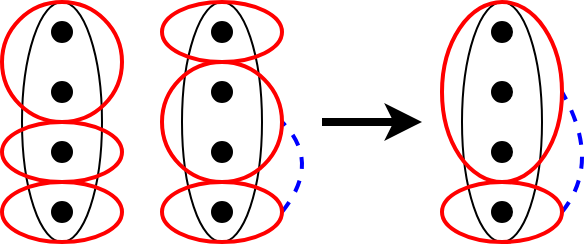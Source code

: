 <mxfile version="26.1.1">
  <diagram name="Page-1" id="sXsMLt0qcEXCTc8aiTOw">
    <mxGraphModel dx="478" dy="280" grid="1" gridSize="10" guides="1" tooltips="1" connect="1" arrows="1" fold="1" page="1" pageScale="1" pageWidth="160" pageHeight="120" math="0" shadow="0">
      <root>
        <mxCell id="0" />
        <mxCell id="1" parent="0" />
        <mxCell id="d0wotKpeYn9yXLSfD2W0-111" value="" style="endArrow=none;dashed=1;html=1;rounded=0;curved=1;strokeColor=#0000FF;strokeWidth=2;exitX=1;exitY=0.5;exitDx=0;exitDy=0;entryX=1;entryY=0.5;entryDx=0;entryDy=0;" parent="1" source="d0wotKpeYn9yXLSfD2W0-89" target="d0wotKpeYn9yXLSfD2W0-82" edge="1">
          <mxGeometry width="50" height="50" relative="1" as="geometry">
            <mxPoint x="300" y="230" as="sourcePoint" />
            <mxPoint x="310" y="170" as="targetPoint" />
            <Array as="points">
              <mxPoint x="310" y="200" />
            </Array>
          </mxGeometry>
        </mxCell>
        <mxCell id="d0wotKpeYn9yXLSfD2W0-110" value="" style="endArrow=none;dashed=1;html=1;rounded=0;exitX=1;exitY=0.5;exitDx=0;exitDy=0;curved=1;strokeColor=#0000FF;strokeWidth=2;entryX=1;entryY=0.5;entryDx=0;entryDy=0;" parent="1" source="d0wotKpeYn9yXLSfD2W0-79" target="d0wotKpeYn9yXLSfD2W0-72" edge="1">
          <mxGeometry width="50" height="50" relative="1" as="geometry">
            <mxPoint x="19" y="366" as="sourcePoint" />
            <mxPoint x="170" y="180" as="targetPoint" />
            <Array as="points">
              <mxPoint x="170" y="200" />
            </Array>
          </mxGeometry>
        </mxCell>
        <mxCell id="aHmNZoBCBX8NUYG2pkiG-3" value="" style="group" vertex="1" connectable="0" parent="1">
          <mxGeometry x="240" y="120" width="40" height="120" as="geometry" />
        </mxCell>
        <mxCell id="d0wotKpeYn9yXLSfD2W0-84" value="" style="ellipse;whiteSpace=wrap;html=1;fillColor=none;strokeWidth=1;" parent="aHmNZoBCBX8NUYG2pkiG-3" vertex="1">
          <mxGeometry width="40" height="120" as="geometry" />
        </mxCell>
        <mxCell id="d0wotKpeYn9yXLSfD2W0-85" value="" style="ellipse;whiteSpace=wrap;html=1;fillColor=#000000;strokeColor=default;align=center;verticalAlign=middle;fontFamily=Helvetica;fontSize=12;fontColor=default;" parent="aHmNZoBCBX8NUYG2pkiG-3" vertex="1">
          <mxGeometry x="15" y="70" width="10" height="10" as="geometry" />
        </mxCell>
        <mxCell id="d0wotKpeYn9yXLSfD2W0-86" value="" style="ellipse;whiteSpace=wrap;html=1;fillColor=#000000;strokeColor=default;align=center;verticalAlign=middle;fontFamily=Helvetica;fontSize=12;fontColor=default;" parent="aHmNZoBCBX8NUYG2pkiG-3" vertex="1">
          <mxGeometry x="15" y="100" width="10" height="10" as="geometry" />
        </mxCell>
        <mxCell id="d0wotKpeYn9yXLSfD2W0-87" value="" style="ellipse;whiteSpace=wrap;html=1;fillColor=#000000;strokeColor=default;align=center;verticalAlign=middle;fontFamily=Helvetica;fontSize=12;fontColor=default;" parent="aHmNZoBCBX8NUYG2pkiG-3" vertex="1">
          <mxGeometry x="15" y="10" width="10" height="10" as="geometry" />
        </mxCell>
        <mxCell id="d0wotKpeYn9yXLSfD2W0-88" value="" style="ellipse;whiteSpace=wrap;html=1;fillColor=#000000;strokeColor=default;align=center;verticalAlign=middle;fontFamily=Helvetica;fontSize=12;fontColor=default;" parent="aHmNZoBCBX8NUYG2pkiG-3" vertex="1">
          <mxGeometry x="15" y="40" width="10" height="10" as="geometry" />
        </mxCell>
        <mxCell id="aHmNZoBCBX8NUYG2pkiG-1" value="" style="group" vertex="1" connectable="0" parent="1">
          <mxGeometry x="100" y="120" width="40" height="120" as="geometry" />
        </mxCell>
        <mxCell id="d0wotKpeYn9yXLSfD2W0-74" value="" style="ellipse;whiteSpace=wrap;html=1;fillColor=none;strokeWidth=1;" parent="aHmNZoBCBX8NUYG2pkiG-1" vertex="1">
          <mxGeometry width="40" height="120" as="geometry" />
        </mxCell>
        <mxCell id="d0wotKpeYn9yXLSfD2W0-75" value="" style="ellipse;whiteSpace=wrap;html=1;fillColor=#000000;strokeColor=default;align=center;verticalAlign=middle;fontFamily=Helvetica;fontSize=12;fontColor=default;" parent="aHmNZoBCBX8NUYG2pkiG-1" vertex="1">
          <mxGeometry x="15" y="70" width="10" height="10" as="geometry" />
        </mxCell>
        <mxCell id="d0wotKpeYn9yXLSfD2W0-76" value="" style="ellipse;whiteSpace=wrap;html=1;fillColor=#000000;strokeColor=default;align=center;verticalAlign=middle;fontFamily=Helvetica;fontSize=12;fontColor=default;" parent="aHmNZoBCBX8NUYG2pkiG-1" vertex="1">
          <mxGeometry x="15" y="100" width="10" height="10" as="geometry" />
        </mxCell>
        <mxCell id="d0wotKpeYn9yXLSfD2W0-77" value="" style="ellipse;whiteSpace=wrap;html=1;fillColor=#000000;strokeColor=default;align=center;verticalAlign=middle;fontFamily=Helvetica;fontSize=12;fontColor=default;" parent="aHmNZoBCBX8NUYG2pkiG-1" vertex="1">
          <mxGeometry x="15" y="10" width="10" height="10" as="geometry" />
        </mxCell>
        <mxCell id="d0wotKpeYn9yXLSfD2W0-78" value="" style="ellipse;whiteSpace=wrap;html=1;fillColor=#000000;strokeColor=default;align=center;verticalAlign=middle;fontFamily=Helvetica;fontSize=12;fontColor=default;" parent="aHmNZoBCBX8NUYG2pkiG-1" vertex="1">
          <mxGeometry x="15" y="40" width="10" height="10" as="geometry" />
        </mxCell>
        <mxCell id="aHmNZoBCBX8NUYG2pkiG-2" value="" style="group" vertex="1" connectable="0" parent="1">
          <mxGeometry x="20" y="120" width="40" height="120" as="geometry" />
        </mxCell>
        <mxCell id="d0wotKpeYn9yXLSfD2W0-63" value="" style="ellipse;whiteSpace=wrap;html=1;fillColor=none;strokeWidth=1;" parent="aHmNZoBCBX8NUYG2pkiG-2" vertex="1">
          <mxGeometry width="40" height="120" as="geometry" />
        </mxCell>
        <mxCell id="d0wotKpeYn9yXLSfD2W0-64" value="" style="ellipse;whiteSpace=wrap;html=1;fillColor=#000000;strokeColor=default;align=center;verticalAlign=middle;fontFamily=Helvetica;fontSize=12;fontColor=default;" parent="aHmNZoBCBX8NUYG2pkiG-2" vertex="1">
          <mxGeometry x="15" y="70" width="10" height="10" as="geometry" />
        </mxCell>
        <mxCell id="d0wotKpeYn9yXLSfD2W0-65" value="" style="ellipse;whiteSpace=wrap;html=1;fillColor=#000000;strokeColor=default;align=center;verticalAlign=middle;fontFamily=Helvetica;fontSize=12;fontColor=default;" parent="aHmNZoBCBX8NUYG2pkiG-2" vertex="1">
          <mxGeometry x="15" y="100" width="10" height="10" as="geometry" />
        </mxCell>
        <mxCell id="d0wotKpeYn9yXLSfD2W0-66" value="" style="ellipse;whiteSpace=wrap;html=1;fillColor=#000000;strokeColor=default;align=center;verticalAlign=middle;fontFamily=Helvetica;fontSize=12;fontColor=default;" parent="aHmNZoBCBX8NUYG2pkiG-2" vertex="1">
          <mxGeometry x="15" y="10" width="10" height="10" as="geometry" />
        </mxCell>
        <mxCell id="d0wotKpeYn9yXLSfD2W0-67" value="" style="ellipse;whiteSpace=wrap;html=1;fillColor=#000000;strokeColor=default;align=center;verticalAlign=middle;fontFamily=Helvetica;fontSize=12;fontColor=default;" parent="aHmNZoBCBX8NUYG2pkiG-2" vertex="1">
          <mxGeometry x="15" y="40" width="10" height="10" as="geometry" />
        </mxCell>
        <mxCell id="d0wotKpeYn9yXLSfD2W0-60" value="" style="ellipse;whiteSpace=wrap;html=1;fillColor=none;strokeColor=#FF0000;strokeWidth=2;" parent="1" vertex="1">
          <mxGeometry x="10" y="120" width="60" height="60" as="geometry" />
        </mxCell>
        <mxCell id="d0wotKpeYn9yXLSfD2W0-61" value="" style="ellipse;whiteSpace=wrap;html=1;fillColor=none;strokeColor=#FF0000;strokeWidth=2;" parent="1" vertex="1">
          <mxGeometry x="10" y="180" width="60" height="30" as="geometry" />
        </mxCell>
        <mxCell id="d0wotKpeYn9yXLSfD2W0-71" value="" style="ellipse;whiteSpace=wrap;html=1;fillColor=none;strokeColor=#FF0000;strokeWidth=2;" parent="1" vertex="1">
          <mxGeometry x="90" y="120" width="60" height="30" as="geometry" />
        </mxCell>
        <mxCell id="d0wotKpeYn9yXLSfD2W0-72" value="" style="ellipse;whiteSpace=wrap;html=1;fillColor=none;strokeColor=#FF0000;strokeWidth=2;" parent="1" vertex="1">
          <mxGeometry x="90" y="150" width="60" height="60" as="geometry" />
        </mxCell>
        <mxCell id="d0wotKpeYn9yXLSfD2W0-82" value="" style="ellipse;whiteSpace=wrap;html=1;fillColor=none;strokeColor=#FF0000;strokeWidth=2;" parent="1" vertex="1">
          <mxGeometry x="230" y="120" width="60" height="90" as="geometry" />
        </mxCell>
        <mxCell id="d0wotKpeYn9yXLSfD2W0-113" value="" style="endArrow=classic;html=1;rounded=0;strokeWidth=4;" parent="1" edge="1">
          <mxGeometry width="50" height="50" relative="1" as="geometry">
            <mxPoint x="170" y="180" as="sourcePoint" />
            <mxPoint x="220" y="180" as="targetPoint" />
          </mxGeometry>
        </mxCell>
        <mxCell id="d0wotKpeYn9yXLSfD2W0-79" value="" style="ellipse;whiteSpace=wrap;html=1;fillColor=none;strokeColor=#FF0000;strokeWidth=2;" parent="1" vertex="1">
          <mxGeometry x="90" y="210" width="60" height="30" as="geometry" />
        </mxCell>
        <mxCell id="d0wotKpeYn9yXLSfD2W0-70" value="" style="ellipse;whiteSpace=wrap;html=1;fillColor=none;strokeColor=#FF0000;strokeWidth=2;" parent="1" vertex="1">
          <mxGeometry x="10" y="210" width="60" height="30" as="geometry" />
        </mxCell>
        <mxCell id="d0wotKpeYn9yXLSfD2W0-89" value="" style="ellipse;whiteSpace=wrap;html=1;fillColor=none;strokeColor=#FF0000;strokeWidth=2;" parent="1" vertex="1">
          <mxGeometry x="230" y="210" width="60" height="30" as="geometry" />
        </mxCell>
      </root>
    </mxGraphModel>
  </diagram>
</mxfile>
